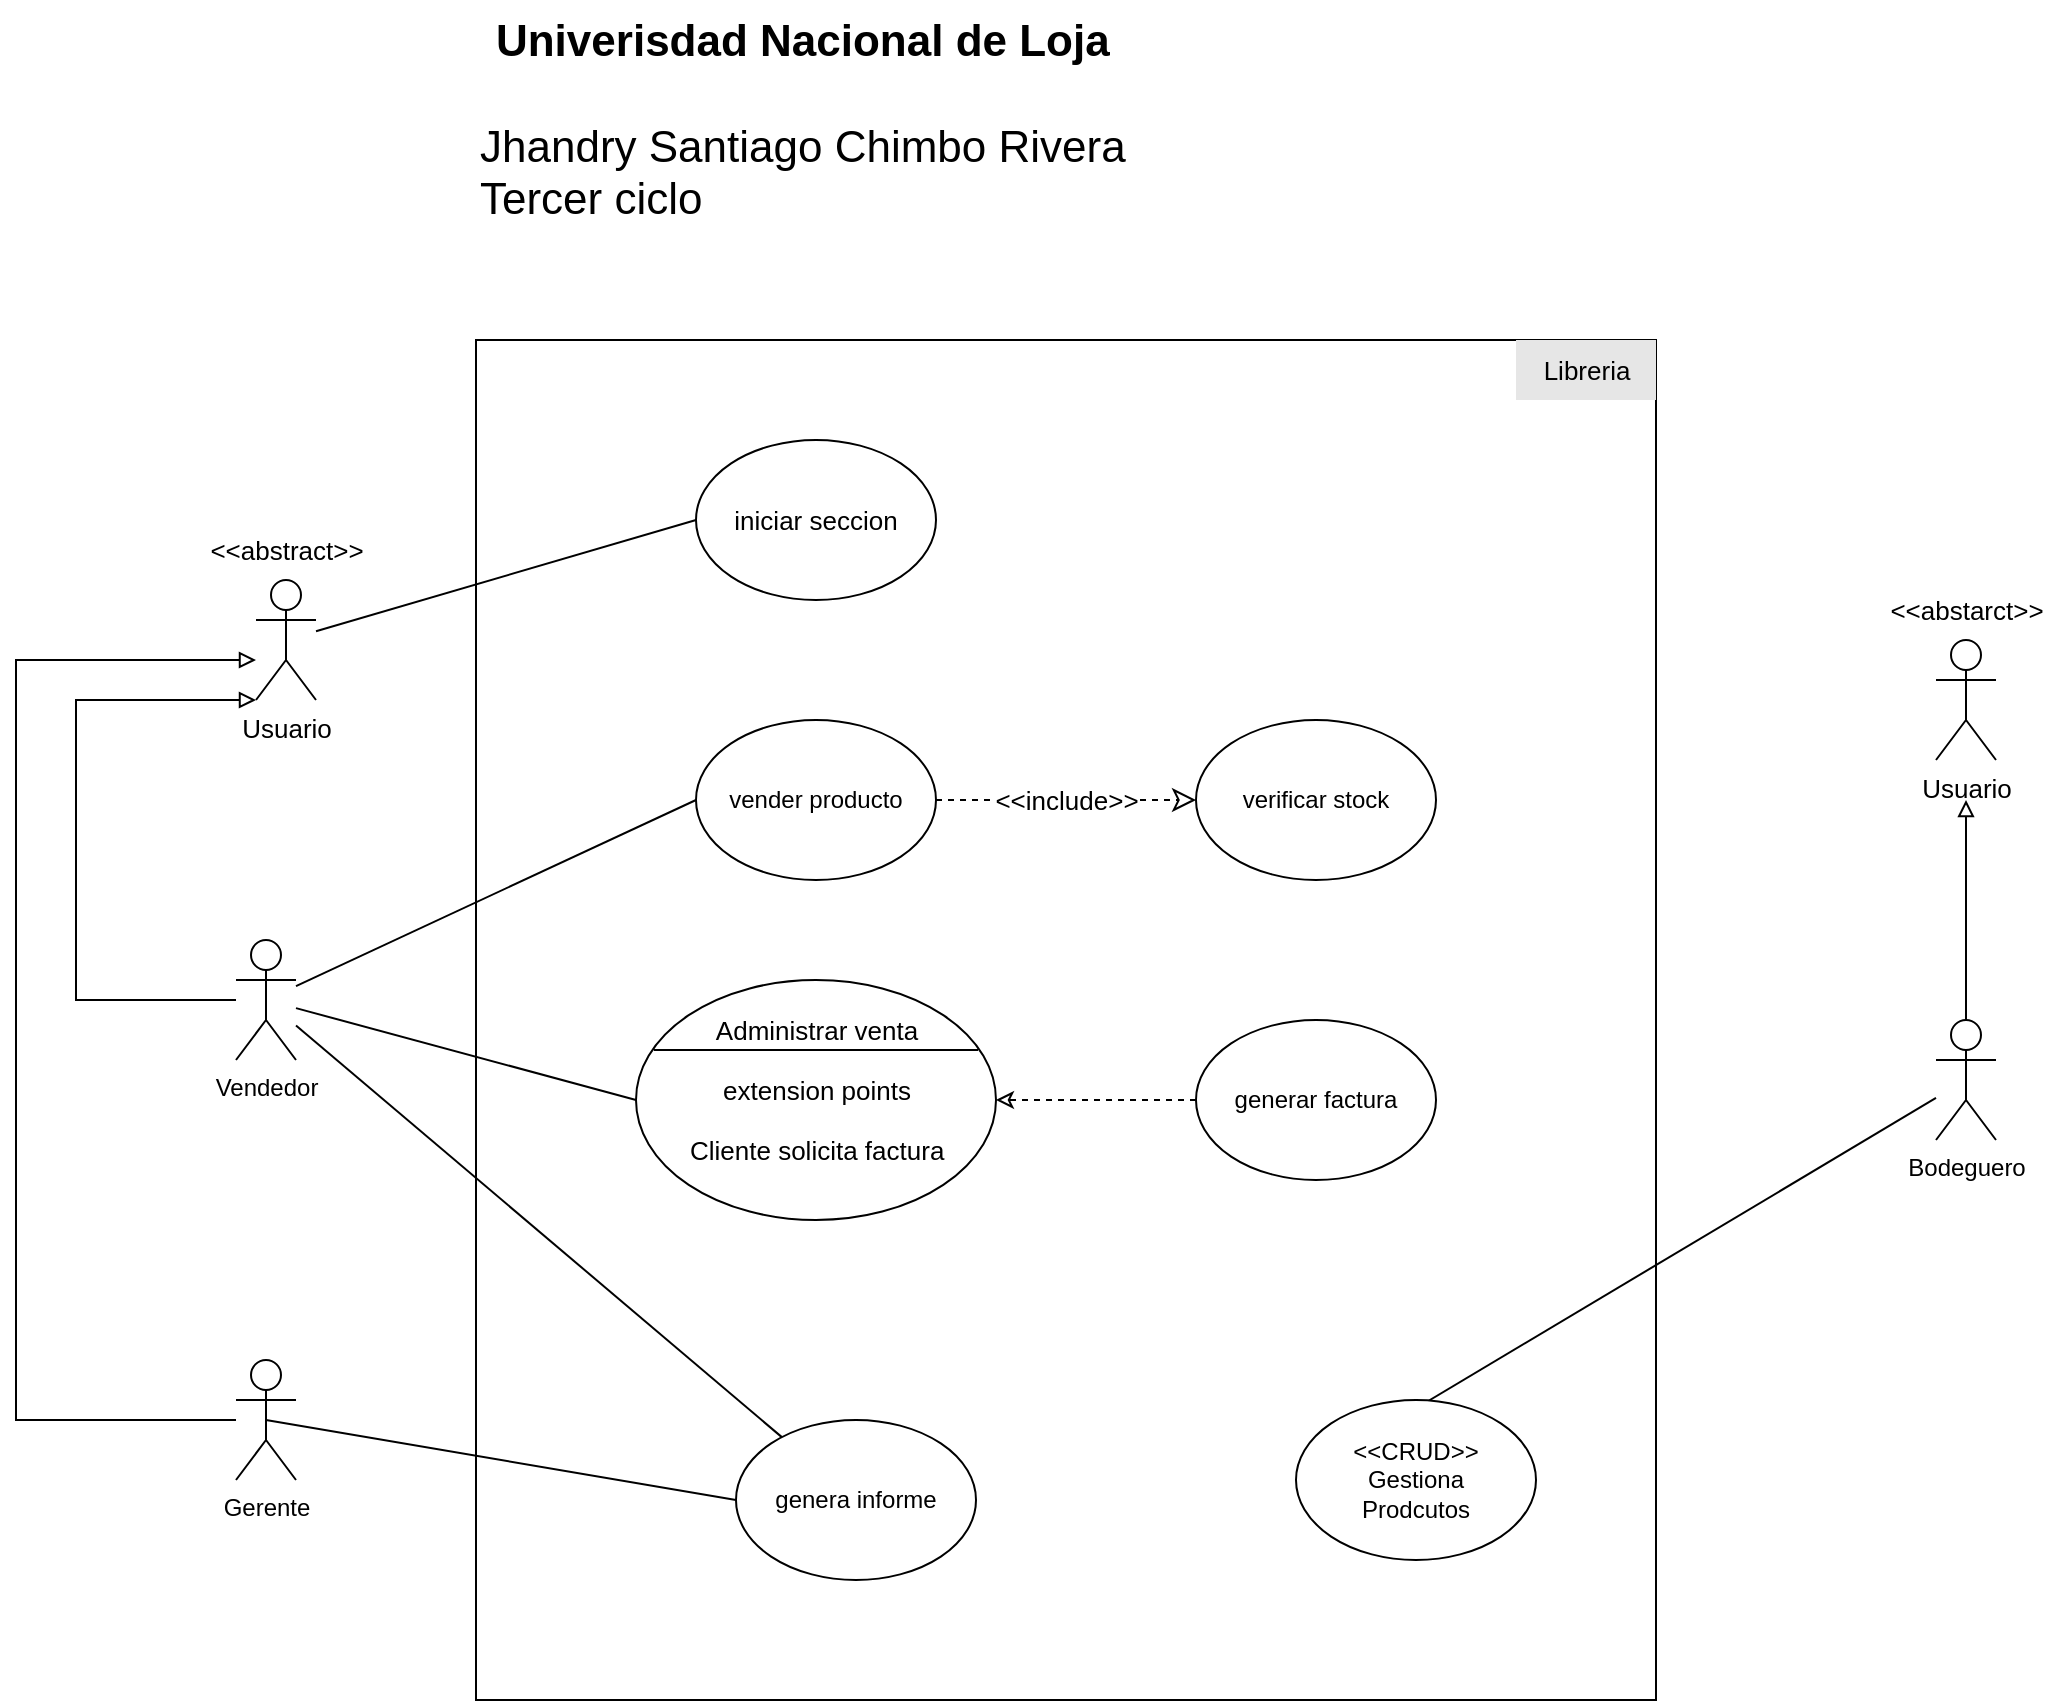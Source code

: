 <mxfile version="20.3.0" type="device"><diagram id="9nV4Xq_5RG-LlAM9inad" name="Página-1"><mxGraphModel dx="2966" dy="1854" grid="1" gridSize="10" guides="1" tooltips="1" connect="1" arrows="1" fold="1" page="1" pageScale="1" pageWidth="1654" pageHeight="1169" background="none" math="0" shadow="0"><root><mxCell id="0"/><mxCell id="1" parent="0"/><mxCell id="d4HRi2edaeqbx2RJU_ZG-64" value="" style="rounded=0;whiteSpace=wrap;html=1;fontSize=13;" parent="1" vertex="1"><mxGeometry x="560" y="210" width="590" height="680" as="geometry"/></mxCell><mxCell id="d4HRi2edaeqbx2RJU_ZG-23" style="edgeStyle=none;rounded=0;orthogonalLoop=1;jettySize=auto;html=1;entryX=0;entryY=0.5;entryDx=0;entryDy=0;endArrow=none;endFill=0;" parent="1" source="d4HRi2edaeqbx2RJU_ZG-1" target="d4HRi2edaeqbx2RJU_ZG-10" edge="1"><mxGeometry relative="1" as="geometry"/></mxCell><mxCell id="d4HRi2edaeqbx2RJU_ZG-25" style="edgeStyle=none;rounded=0;orthogonalLoop=1;jettySize=auto;html=1;entryX=0;entryY=0.5;entryDx=0;entryDy=0;endArrow=none;endFill=0;" parent="1" source="d4HRi2edaeqbx2RJU_ZG-1" edge="1"><mxGeometry relative="1" as="geometry"><mxPoint x="640.0" y="590.0" as="targetPoint"/></mxGeometry></mxCell><mxCell id="d4HRi2edaeqbx2RJU_ZG-53" style="edgeStyle=none;rounded=0;orthogonalLoop=1;jettySize=auto;html=1;strokeWidth=1;fontSize=13;endArrow=none;endFill=0;endSize=6;" parent="1" source="d4HRi2edaeqbx2RJU_ZG-1" target="d4HRi2edaeqbx2RJU_ZG-20" edge="1"><mxGeometry relative="1" as="geometry"/></mxCell><mxCell id="d4HRi2edaeqbx2RJU_ZG-73" style="edgeStyle=orthogonalEdgeStyle;rounded=0;orthogonalLoop=1;jettySize=auto;html=1;entryX=0;entryY=1;entryDx=0;entryDy=0;entryPerimeter=0;strokeWidth=1;fontSize=13;endArrow=block;endFill=0;endSize=6;" parent="1" source="d4HRi2edaeqbx2RJU_ZG-1" target="d4HRi2edaeqbx2RJU_ZG-55" edge="1"><mxGeometry relative="1" as="geometry"><Array as="points"><mxPoint x="360" y="540"/><mxPoint x="360" y="390"/></Array></mxGeometry></mxCell><mxCell id="d4HRi2edaeqbx2RJU_ZG-1" value="Vendedor" style="shape=umlActor;verticalLabelPosition=bottom;verticalAlign=top;html=1;outlineConnect=0;" parent="1" vertex="1"><mxGeometry x="440" y="510" width="30" height="60" as="geometry"/></mxCell><mxCell id="d4HRi2edaeqbx2RJU_ZG-62" style="edgeStyle=orthogonalEdgeStyle;rounded=0;orthogonalLoop=1;jettySize=auto;html=1;strokeWidth=1;fontSize=13;endArrow=block;endFill=0;endSize=6;" parent="1" source="d4HRi2edaeqbx2RJU_ZG-2" edge="1"><mxGeometry relative="1" as="geometry"><mxPoint x="450" y="370" as="targetPoint"/><Array as="points"><mxPoint x="330" y="750"/><mxPoint x="330" y="370"/></Array></mxGeometry></mxCell><mxCell id="d4HRi2edaeqbx2RJU_ZG-2" value="Gerente" style="shape=umlActor;verticalLabelPosition=bottom;verticalAlign=top;html=1;outlineConnect=0;" parent="1" vertex="1"><mxGeometry x="440" y="720" width="30" height="60" as="geometry"/></mxCell><mxCell id="d4HRi2edaeqbx2RJU_ZG-39" style="edgeStyle=none;rounded=0;orthogonalLoop=1;jettySize=auto;html=1;entryX=0;entryY=0.5;entryDx=0;entryDy=0;endArrow=none;endFill=0;" parent="1" source="d4HRi2edaeqbx2RJU_ZG-9" target="d4HRi2edaeqbx2RJU_ZG-13" edge="1"><mxGeometry relative="1" as="geometry"/></mxCell><mxCell id="d4HRi2edaeqbx2RJU_ZG-71" style="edgeStyle=none;rounded=0;orthogonalLoop=1;jettySize=auto;html=1;entryX=0.5;entryY=1.333;entryDx=0;entryDy=0;entryPerimeter=0;strokeWidth=1;fontSize=13;endArrow=block;endFill=0;endSize=6;" parent="1" source="d4HRi2edaeqbx2RJU_ZG-9" target="d4HRi2edaeqbx2RJU_ZG-69" edge="1"><mxGeometry relative="1" as="geometry"/></mxCell><mxCell id="d4HRi2edaeqbx2RJU_ZG-9" value="Bodeguero" style="shape=umlActor;verticalLabelPosition=bottom;verticalAlign=top;html=1;outlineConnect=0;" parent="1" vertex="1"><mxGeometry x="1290" y="550" width="30" height="60" as="geometry"/></mxCell><mxCell id="d4HRi2edaeqbx2RJU_ZG-31" style="edgeStyle=none;rounded=0;orthogonalLoop=1;jettySize=auto;html=1;entryX=0;entryY=0.5;entryDx=0;entryDy=0;dashed=1;endArrow=classic;endFill=0;exitX=1;exitY=0.5;exitDx=0;exitDy=0;endSize=9;" parent="1" source="d4HRi2edaeqbx2RJU_ZG-10" target="d4HRi2edaeqbx2RJU_ZG-17" edge="1"><mxGeometry relative="1" as="geometry"/></mxCell><mxCell id="d4HRi2edaeqbx2RJU_ZG-34" value="&amp;lt;&amp;lt;include&amp;gt;&amp;gt;" style="edgeLabel;html=1;align=center;verticalAlign=middle;resizable=0;points=[];rotation=0;fontSize=13;" parent="d4HRi2edaeqbx2RJU_ZG-31" vertex="1" connectable="0"><mxGeometry x="0.598" y="-3" relative="1" as="geometry"><mxPoint x="-39" y="-3" as="offset"/></mxGeometry></mxCell><mxCell id="d4HRi2edaeqbx2RJU_ZG-10" value="vender producto" style="ellipse;whiteSpace=wrap;html=1;" parent="1" vertex="1"><mxGeometry x="670" y="400" width="120" height="80" as="geometry"/></mxCell><mxCell id="d4HRi2edaeqbx2RJU_ZG-13" value="&amp;lt;&amp;lt;CRUD&amp;gt;&amp;gt;&lt;br&gt;Gestiona&lt;br&gt;Prodcutos" style="ellipse;whiteSpace=wrap;html=1;" parent="1" vertex="1"><mxGeometry x="970" y="740" width="120" height="80" as="geometry"/></mxCell><mxCell id="d4HRi2edaeqbx2RJU_ZG-52" style="edgeStyle=none;rounded=0;orthogonalLoop=1;jettySize=auto;html=1;strokeWidth=1;fontSize=13;endArrow=classic;endFill=0;endSize=6;dashed=1;" parent="1" source="d4HRi2edaeqbx2RJU_ZG-14" edge="1"><mxGeometry relative="1" as="geometry"><mxPoint x="820" y="590" as="targetPoint"/></mxGeometry></mxCell><mxCell id="d4HRi2edaeqbx2RJU_ZG-14" value="generar factura" style="ellipse;whiteSpace=wrap;html=1;" parent="1" vertex="1"><mxGeometry x="920" y="550" width="120" height="80" as="geometry"/></mxCell><mxCell id="d4HRi2edaeqbx2RJU_ZG-17" value="verificar stock" style="ellipse;whiteSpace=wrap;html=1;" parent="1" vertex="1"><mxGeometry x="920" y="400" width="120" height="80" as="geometry"/></mxCell><mxCell id="d4HRi2edaeqbx2RJU_ZG-40" style="edgeStyle=none;rounded=0;orthogonalLoop=1;jettySize=auto;html=1;entryX=0.5;entryY=0.5;entryDx=0;entryDy=0;entryPerimeter=0;strokeWidth=1;fontSize=13;endArrow=none;endFill=0;endSize=6;exitX=0;exitY=0.5;exitDx=0;exitDy=0;" parent="1" source="d4HRi2edaeqbx2RJU_ZG-20" target="d4HRi2edaeqbx2RJU_ZG-2" edge="1"><mxGeometry relative="1" as="geometry"/></mxCell><mxCell id="d4HRi2edaeqbx2RJU_ZG-20" value="genera informe" style="ellipse;whiteSpace=wrap;html=1;" parent="1" vertex="1"><mxGeometry x="690" y="750" width="120" height="80" as="geometry"/></mxCell><mxCell id="d4HRi2edaeqbx2RJU_ZG-47" value="" style="shape=ellipse;container=1;horizontal=1;horizontalStack=0;resizeParent=1;resizeParentMax=0;resizeLast=0;html=1;dashed=0;collapsible=0;fontSize=13;" parent="1" vertex="1"><mxGeometry x="640" y="530" width="180" height="120" as="geometry"/></mxCell><mxCell id="d4HRi2edaeqbx2RJU_ZG-48" value="Administrar venta" style="html=1;strokeColor=none;fillColor=none;align=center;verticalAlign=middle;rotatable=0;fontSize=13;" parent="d4HRi2edaeqbx2RJU_ZG-47" vertex="1"><mxGeometry y="10" width="180" height="30" as="geometry"/></mxCell><mxCell id="d4HRi2edaeqbx2RJU_ZG-49" value="" style="line;strokeWidth=1;fillColor=none;rotatable=0;labelPosition=right;points=[];portConstraint=eastwest;dashed=0;resizeWidth=1;fontSize=13;" parent="d4HRi2edaeqbx2RJU_ZG-47" vertex="1"><mxGeometry x="9" y="30" width="162" height="10" as="geometry"/></mxCell><mxCell id="d4HRi2edaeqbx2RJU_ZG-50" value="extension points" style="text;html=1;align=center;verticalAlign=middle;rotatable=0;fontSize=13;" parent="d4HRi2edaeqbx2RJU_ZG-47" vertex="1"><mxGeometry y="40" width="180" height="30" as="geometry"/></mxCell><mxCell id="d4HRi2edaeqbx2RJU_ZG-51" value="Cliente solicita factura" style="text;html=1;align=left;verticalAlign=middle;rotatable=0;spacingLeft=25;fontSize=13;" parent="d4HRi2edaeqbx2RJU_ZG-47" vertex="1"><mxGeometry y="70" width="180" height="30" as="geometry"/></mxCell><mxCell id="d4HRi2edaeqbx2RJU_ZG-54" value="iniciar seccion" style="ellipse;whiteSpace=wrap;html=1;fontSize=13;" parent="1" vertex="1"><mxGeometry x="670" y="260" width="120" height="80" as="geometry"/></mxCell><mxCell id="d4HRi2edaeqbx2RJU_ZG-65" style="rounded=0;orthogonalLoop=1;jettySize=auto;html=1;entryX=0;entryY=0.5;entryDx=0;entryDy=0;strokeWidth=1;fontSize=13;endArrow=none;endFill=0;endSize=6;" parent="1" source="d4HRi2edaeqbx2RJU_ZG-55" target="d4HRi2edaeqbx2RJU_ZG-54" edge="1"><mxGeometry relative="1" as="geometry"/></mxCell><mxCell id="d4HRi2edaeqbx2RJU_ZG-55" value="Usuario" style="shape=umlActor;verticalLabelPosition=bottom;verticalAlign=top;html=1;outlineConnect=0;fontSize=13;" parent="1" vertex="1"><mxGeometry x="450" y="330" width="30" height="60" as="geometry"/></mxCell><mxCell id="d4HRi2edaeqbx2RJU_ZG-56" value="&amp;lt;&amp;lt;abstract&amp;gt;&amp;gt;" style="text;html=1;align=center;verticalAlign=middle;resizable=0;points=[];autosize=1;strokeColor=none;fillColor=none;fontSize=13;" parent="1" vertex="1"><mxGeometry x="415" y="300" width="100" height="30" as="geometry"/></mxCell><mxCell id="d4HRi2edaeqbx2RJU_ZG-69" value="Usuario" style="shape=umlActor;verticalLabelPosition=bottom;verticalAlign=top;html=1;outlineConnect=0;fontSize=13;" parent="1" vertex="1"><mxGeometry x="1290" y="360" width="30" height="60" as="geometry"/></mxCell><mxCell id="d4HRi2edaeqbx2RJU_ZG-70" value="&amp;lt;&amp;lt;abstarct&amp;gt;&amp;gt;" style="text;html=1;align=center;verticalAlign=middle;resizable=0;points=[];autosize=1;strokeColor=none;fillColor=none;fontSize=13;" parent="1" vertex="1"><mxGeometry x="1255" y="330" width="100" height="30" as="geometry"/></mxCell><mxCell id="d4HRi2edaeqbx2RJU_ZG-74" value="Libreria" style="text;html=1;align=center;verticalAlign=middle;resizable=0;points=[];autosize=1;strokeColor=none;fillColor=#E6E6E6;fontSize=13;gradientColor=none;" parent="1" vertex="1"><mxGeometry x="1080" y="210" width="70" height="30" as="geometry"/></mxCell><mxCell id="oXQprz5U4yiTq55QuNbV-1" value="&lt;div style=&quot;text-align: center;&quot;&gt;&lt;span style=&quot;font-size: 22px; background-color: initial;&quot;&gt;&lt;b&gt;Univerisdad Nacional de Loja&lt;/b&gt;&lt;/span&gt;&lt;/div&gt;&lt;div style=&quot;text-align: center;&quot;&gt;&lt;span style=&quot;font-size: 22px; background-color: initial;&quot;&gt;&lt;br&gt;&lt;/span&gt;&lt;/div&gt;&lt;font style=&quot;font-size: 22px;&quot;&gt;&lt;div style=&quot;text-align: center;&quot;&gt;&lt;span style=&quot;background-color: initial;&quot;&gt;Jhandry Santiago Chimbo Rivera&lt;/span&gt;&lt;/div&gt;Tercer ciclo&lt;/font&gt;" style="text;html=1;align=left;verticalAlign=middle;resizable=0;points=[];autosize=1;strokeColor=none;fillColor=none;" parent="1" vertex="1"><mxGeometry x="560" y="40" width="350" height="120" as="geometry"/></mxCell></root></mxGraphModel></diagram></mxfile>
